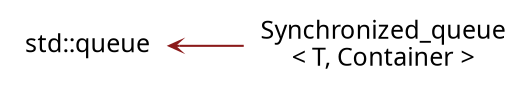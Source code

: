 digraph "Graphical Class Hierarchy"
{
 // INTERACTIVE_SVG=YES
 // LATEX_PDF_SIZE
  graph [];
  edge [fontname=Ubuntu labelfontsize=10 arrowhead=open arrowtail=open arrowsize=0.5];
  node [fontname=Ubuntu fontsize=12 shape=plaintext];
  rankdir="LR";
  Node36 [label="std::queue" color=grey75 tooltip=" " ];
  Node36 -> Node0 [dir="back",color="firebrick4"style="solid"];
  Node0 [label="Synchronized_queue\l\< T, Container \>" URL="$classSynchronized__queue.html" tooltip=" " ];
}
